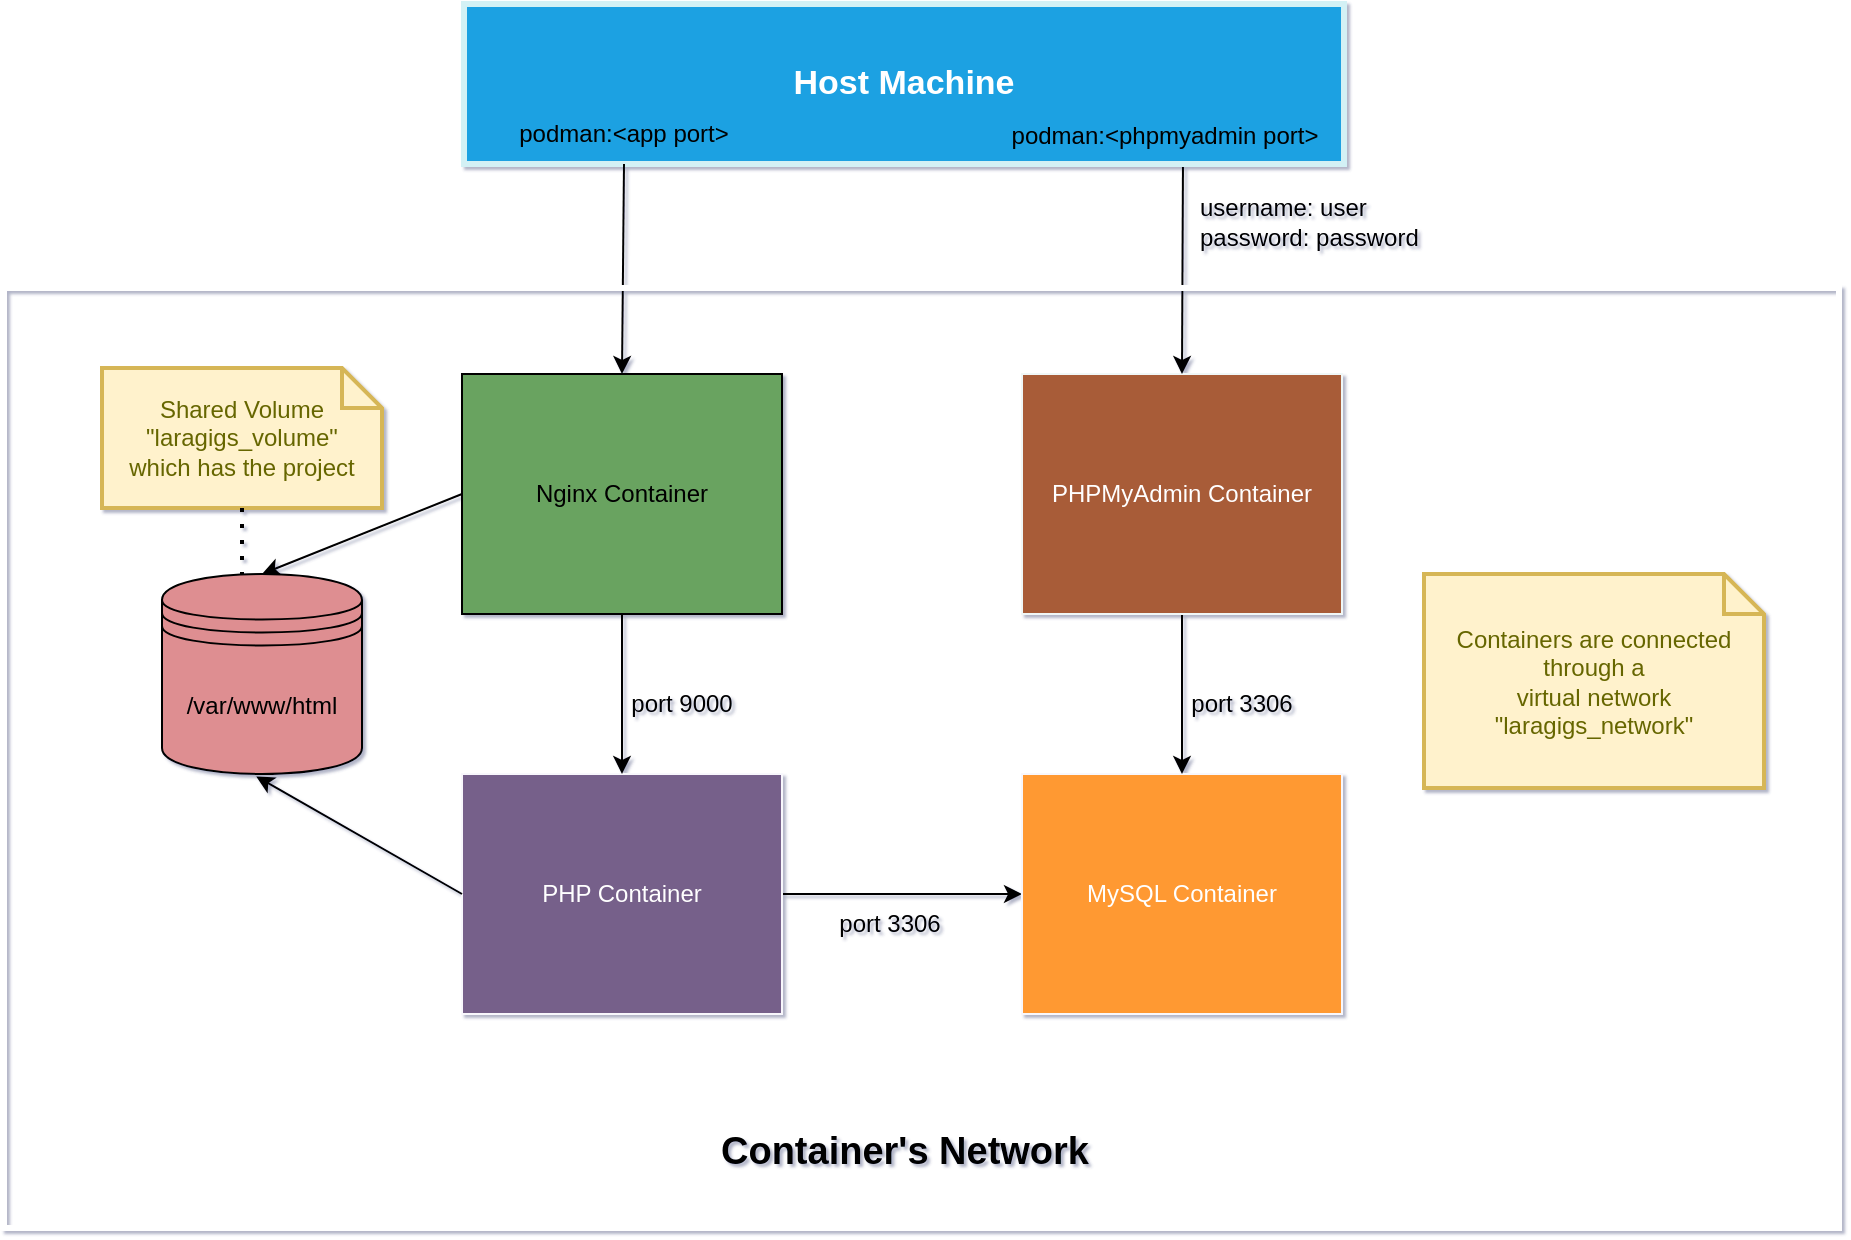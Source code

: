 <mxfile>
    <diagram id="8UtTZmWbgRumv9ED-oRE" name="Page-1">
        <mxGraphModel dx="954" dy="681" grid="1" gridSize="10" guides="1" tooltips="1" connect="1" arrows="1" fold="1" page="1" pageScale="1" pageWidth="1169" pageHeight="1654" math="0" shadow="1">
            <root>
                <mxCell id="0"/>
                <mxCell id="1" parent="0"/>
                <mxCell id="2" value="&lt;b&gt;&lt;font style=&quot;font-size: 17px;&quot;&gt;Host Machine&lt;/font&gt;&lt;/b&gt;" style="rounded=0;whiteSpace=wrap;html=1;fillColor=#1ba1e2;fontColor=#ffffff;strokeColor=#D3F1F5;strokeWidth=3;" parent="1" vertex="1">
                    <mxGeometry x="360" y="238" width="440" height="80" as="geometry"/>
                </mxCell>
                <mxCell id="3" value="Nginx Container" style="rounded=0;whiteSpace=wrap;html=1;fontSize=12;fillColor=#69A360;" parent="1" vertex="1">
                    <mxGeometry x="359" y="423" width="160" height="120" as="geometry"/>
                </mxCell>
                <mxCell id="16" style="edgeStyle=none;html=1;exitX=1;exitY=0.5;exitDx=0;exitDy=0;entryX=0;entryY=0.5;entryDx=0;entryDy=0;fontSize=12;rounded=0;" parent="1" source="4" target="5" edge="1">
                    <mxGeometry relative="1" as="geometry"/>
                </mxCell>
                <mxCell id="4" value="PHP Container" style="rounded=0;whiteSpace=wrap;html=1;fontSize=12;fillColor=#76608a;fontColor=#ffffff;strokeColor=#F8F7FC;" parent="1" vertex="1">
                    <mxGeometry x="359" y="623" width="160" height="120" as="geometry"/>
                </mxCell>
                <mxCell id="5" value="MySQL Container" style="rounded=0;whiteSpace=wrap;html=1;fontSize=12;fillColor=#FF9933;fontColor=#ffffff;strokeColor=#F8F7FC;" parent="1" vertex="1">
                    <mxGeometry x="639" y="623" width="160" height="120" as="geometry"/>
                </mxCell>
                <mxCell id="14" value="" style="edgeStyle=none;html=1;fontSize=12;rounded=0;" parent="1" source="6" target="5" edge="1">
                    <mxGeometry relative="1" as="geometry"/>
                </mxCell>
                <mxCell id="6" value="PHPMyAdmin Container" style="rounded=0;whiteSpace=wrap;html=1;fontSize=12;fillColor=#A85B39;fontColor=#ffffff;strokeColor=#F0F7F7;" parent="1" vertex="1">
                    <mxGeometry x="639" y="423" width="160" height="120" as="geometry"/>
                </mxCell>
                <mxCell id="7" value="" style="endArrow=classic;html=1;rounded=0;entryX=0.5;entryY=0;entryDx=0;entryDy=0;exitX=0.817;exitY=1.019;exitDx=0;exitDy=0;exitPerimeter=0;" parent="1" source="2" edge="1" target="6">
                    <mxGeometry width="50" height="50" relative="1" as="geometry">
                        <mxPoint x="710" y="330" as="sourcePoint"/>
                        <mxPoint x="680" y="350" as="targetPoint"/>
                    </mxGeometry>
                </mxCell>
                <mxCell id="8" value="" style="endArrow=classic;html=1;exitX=0.5;exitY=1;exitDx=0;exitDy=0;rounded=0;entryX=0.5;entryY=0;entryDx=0;entryDy=0;" parent="1" source="11" edge="1" target="3">
                    <mxGeometry width="50" height="50" relative="1" as="geometry">
                        <mxPoint x="439.5" y="398" as="sourcePoint"/>
                        <mxPoint x="439.5" y="318" as="targetPoint"/>
                    </mxGeometry>
                </mxCell>
                <mxCell id="9" value="podman:&amp;lt;phpmyadmin port&amp;gt;" style="text;html=1;strokeColor=none;fillColor=none;align=center;verticalAlign=middle;whiteSpace=wrap;rounded=0;" parent="1" vertex="1">
                    <mxGeometry x="621" y="289" width="179" height="30" as="geometry"/>
                </mxCell>
                <mxCell id="11" value="podman:&amp;lt;app port&amp;gt;" style="text;html=1;strokeColor=none;fillColor=none;align=center;verticalAlign=middle;whiteSpace=wrap;rounded=0;" parent="1" vertex="1">
                    <mxGeometry x="370" y="288" width="140" height="30" as="geometry"/>
                </mxCell>
                <mxCell id="12" value="" style="endArrow=classic;html=1;exitX=0.5;exitY=1;exitDx=0;exitDy=0;fontSize=12;rounded=0;" parent="1" source="3" target="4" edge="1">
                    <mxGeometry width="50" height="50" relative="1" as="geometry">
                        <mxPoint x="549" y="523" as="sourcePoint"/>
                        <mxPoint x="599" y="473" as="targetPoint"/>
                    </mxGeometry>
                </mxCell>
                <mxCell id="13" value="port 9000" style="text;html=1;strokeColor=none;fillColor=none;align=center;verticalAlign=middle;whiteSpace=wrap;rounded=0;fontSize=12;" parent="1" vertex="1">
                    <mxGeometry x="439" y="573" width="60" height="30" as="geometry"/>
                </mxCell>
                <mxCell id="15" value="port 3306" style="text;html=1;strokeColor=none;fillColor=none;align=center;verticalAlign=middle;whiteSpace=wrap;rounded=0;fontSize=12;" parent="1" vertex="1">
                    <mxGeometry x="719" y="573" width="60" height="30" as="geometry"/>
                </mxCell>
                <mxCell id="17" value="port 3306" style="text;html=1;strokeColor=none;fillColor=none;align=center;verticalAlign=middle;whiteSpace=wrap;rounded=0;fontSize=12;" parent="1" vertex="1">
                    <mxGeometry x="543" y="683" width="60" height="30" as="geometry"/>
                </mxCell>
                <mxCell id="19" style="edgeStyle=none;html=1;fontSize=12;rounded=0;entryX=0.471;entryY=1.012;entryDx=0;entryDy=0;entryPerimeter=0;exitX=0;exitY=0.5;exitDx=0;exitDy=0;" parent="1" source="4" target="22" edge="1">
                    <mxGeometry relative="1" as="geometry">
                        <mxPoint x="270" y="670" as="sourcePoint"/>
                        <mxPoint x="271" y="650" as="targetPoint"/>
                    </mxGeometry>
                </mxCell>
                <mxCell id="20" style="edgeStyle=none;html=1;exitX=0;exitY=0.5;exitDx=0;exitDy=0;fontSize=12;rounded=0;entryX=0.5;entryY=0;entryDx=0;entryDy=0;" parent="1" source="3" target="22" edge="1">
                    <mxGeometry relative="1" as="geometry">
                        <mxPoint x="261.04" y="533" as="sourcePoint"/>
                        <mxPoint x="330" y="530" as="targetPoint"/>
                    </mxGeometry>
                </mxCell>
                <mxCell id="22" value="/var/www/html" style="shape=datastore;whiteSpace=wrap;html=1;fontSize=12;fillColor=#DE8E91;rounded=0;" parent="1" vertex="1">
                    <mxGeometry x="209" y="523" width="100" height="100" as="geometry"/>
                </mxCell>
                <mxCell id="23" value="Shared Volume&lt;br style=&quot;font-size: 12px;&quot;&gt;&quot;laragigs_volume&quot;&lt;br&gt;which has the project" style="shape=note;strokeWidth=2;fontSize=12;size=20;whiteSpace=wrap;html=1;fillColor=#fff2cc;strokeColor=#d6b656;fontColor=#666600;rounded=0;" parent="1" vertex="1">
                    <mxGeometry x="179" y="420" width="140" height="70" as="geometry"/>
                </mxCell>
                <mxCell id="26" value="" style="endArrow=none;dashed=1;html=1;dashPattern=1 3;strokeWidth=2;exitX=0.5;exitY=1;exitDx=0;exitDy=0;exitPerimeter=0;fontSize=12;rounded=0;" parent="1" source="23" edge="1">
                    <mxGeometry width="50" height="50" relative="1" as="geometry">
                        <mxPoint x="549" y="543" as="sourcePoint"/>
                        <mxPoint x="249" y="523" as="targetPoint"/>
                    </mxGeometry>
                </mxCell>
                <mxCell id="27" value="Containers are connected through a&lt;br style=&quot;font-size: 12px;&quot;&gt;virtual network&lt;br style=&quot;font-size: 12px;&quot;&gt;&quot;laragigs_network&quot;" style="shape=note;strokeWidth=2;fontSize=12;size=20;whiteSpace=wrap;html=1;fillColor=#fff2cc;strokeColor=#d6b656;fontColor=#666600;rounded=0;" parent="1" vertex="1">
                    <mxGeometry x="840" y="523" width="170" height="107" as="geometry"/>
                </mxCell>
                <mxCell id="34" value="username: user&lt;br&gt;password: password" style="text;html=1;strokeColor=none;fillColor=none;align=left;verticalAlign=middle;whiteSpace=wrap;rounded=0;" parent="1" vertex="1">
                    <mxGeometry x="726" y="332" width="140" height="30" as="geometry"/>
                </mxCell>
                <mxCell id="35" value="" style="rounded=0;whiteSpace=wrap;html=1;fontSize=12;fillColor=none;strokeWidth=3;strokeColor=#FFFFFF;" parent="1" vertex="1">
                    <mxGeometry x="130" y="380" width="917.5" height="470" as="geometry"/>
                </mxCell>
                <mxCell id="37" value="&lt;b&gt;&lt;font style=&quot;font-size: 19px;&quot;&gt;Container's Network&lt;/font&gt;&lt;/b&gt;" style="text;html=1;strokeColor=none;fillColor=none;align=center;verticalAlign=middle;whiteSpace=wrap;rounded=0;fontSize=12;" parent="1" vertex="1">
                    <mxGeometry x="451.5" y="797" width="257" height="30" as="geometry"/>
                </mxCell>
            </root>
        </mxGraphModel>
    </diagram>
</mxfile>